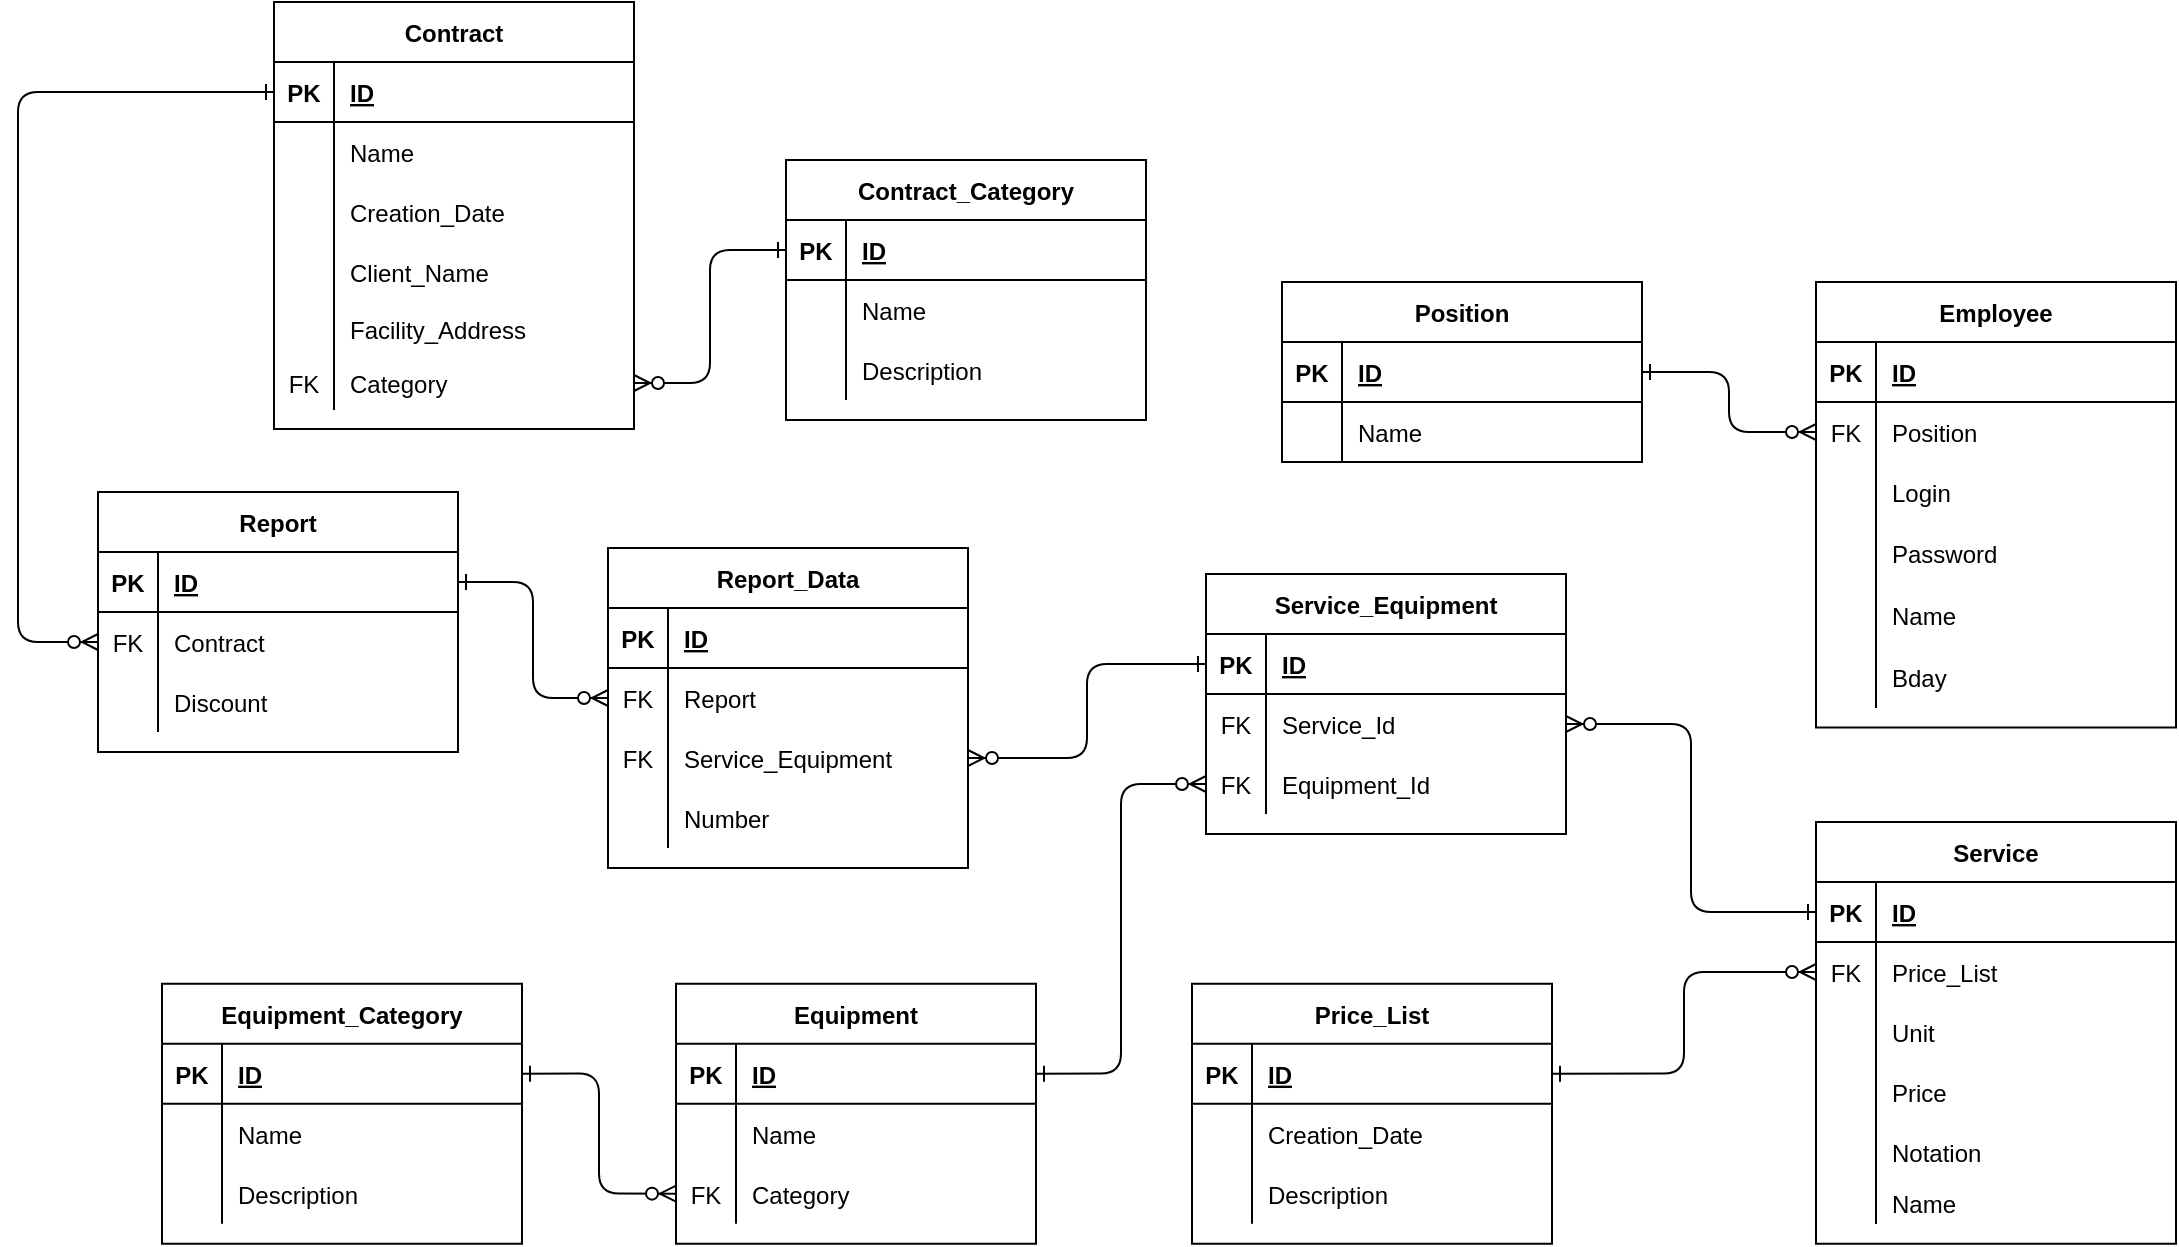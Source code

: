 <mxfile version="14.5.4" type="device"><diagram id="R2lEEEUBdFMjLlhIrx00" name="Page-1"><mxGraphModel dx="1621" dy="1454" grid="0" gridSize="13" guides="1" tooltips="1" connect="1" arrows="1" fold="1" page="0" pageScale="1" pageWidth="850" pageHeight="1100" math="0" shadow="0" extFonts="Permanent Marker^https://fonts.googleapis.com/css?family=Permanent+Marker"><root><mxCell id="0"/><mxCell id="1" parent="0"/><mxCell id="gKfaueYwgbJIs64T6ZxD-1" value="Position" style="shape=table;startSize=30;container=1;collapsible=1;childLayout=tableLayout;fixedRows=1;rowLines=0;fontStyle=1;align=center;resizeLast=1;" vertex="1" parent="1"><mxGeometry x="629" y="-279" width="180" height="90" as="geometry"/></mxCell><mxCell id="gKfaueYwgbJIs64T6ZxD-2" value="" style="shape=partialRectangle;collapsible=0;dropTarget=0;pointerEvents=0;fillColor=none;top=0;left=0;bottom=1;right=0;points=[[0,0.5],[1,0.5]];portConstraint=eastwest;" vertex="1" parent="gKfaueYwgbJIs64T6ZxD-1"><mxGeometry y="30" width="180" height="30" as="geometry"/></mxCell><mxCell id="gKfaueYwgbJIs64T6ZxD-3" value="PK" style="shape=partialRectangle;connectable=0;fillColor=none;top=0;left=0;bottom=0;right=0;fontStyle=1;overflow=hidden;" vertex="1" parent="gKfaueYwgbJIs64T6ZxD-2"><mxGeometry width="30" height="30" as="geometry"/></mxCell><mxCell id="gKfaueYwgbJIs64T6ZxD-4" value="ID" style="shape=partialRectangle;connectable=0;fillColor=none;top=0;left=0;bottom=0;right=0;align=left;spacingLeft=6;fontStyle=5;overflow=hidden;" vertex="1" parent="gKfaueYwgbJIs64T6ZxD-2"><mxGeometry x="30" width="150" height="30" as="geometry"/></mxCell><mxCell id="gKfaueYwgbJIs64T6ZxD-5" value="" style="shape=partialRectangle;collapsible=0;dropTarget=0;pointerEvents=0;fillColor=none;top=0;left=0;bottom=0;right=0;points=[[0,0.5],[1,0.5]];portConstraint=eastwest;" vertex="1" parent="gKfaueYwgbJIs64T6ZxD-1"><mxGeometry y="60" width="180" height="30" as="geometry"/></mxCell><mxCell id="gKfaueYwgbJIs64T6ZxD-6" value="" style="shape=partialRectangle;connectable=0;fillColor=none;top=0;left=0;bottom=0;right=0;editable=1;overflow=hidden;" vertex="1" parent="gKfaueYwgbJIs64T6ZxD-5"><mxGeometry width="30" height="30" as="geometry"/></mxCell><mxCell id="gKfaueYwgbJIs64T6ZxD-7" value="Name" style="shape=partialRectangle;connectable=0;fillColor=none;top=0;left=0;bottom=0;right=0;align=left;spacingLeft=6;overflow=hidden;" vertex="1" parent="gKfaueYwgbJIs64T6ZxD-5"><mxGeometry x="30" width="150" height="30" as="geometry"/></mxCell><object label="Employee" xcv="" id="gKfaueYwgbJIs64T6ZxD-14"><mxCell style="shape=table;startSize=30;container=1;collapsible=1;childLayout=tableLayout;fixedRows=1;rowLines=0;fontStyle=1;align=center;resizeLast=1;" vertex="1" parent="1"><mxGeometry x="896" y="-279" width="180" height="222.715" as="geometry"/></mxCell></object><mxCell id="gKfaueYwgbJIs64T6ZxD-15" value="" style="shape=partialRectangle;collapsible=0;dropTarget=0;pointerEvents=0;fillColor=none;top=0;left=0;bottom=1;right=0;points=[[0,0.5],[1,0.5]];portConstraint=eastwest;" vertex="1" parent="gKfaueYwgbJIs64T6ZxD-14"><mxGeometry y="30" width="180" height="30" as="geometry"/></mxCell><mxCell id="gKfaueYwgbJIs64T6ZxD-16" value="PK" style="shape=partialRectangle;connectable=0;fillColor=none;top=0;left=0;bottom=0;right=0;fontStyle=1;overflow=hidden;" vertex="1" parent="gKfaueYwgbJIs64T6ZxD-15"><mxGeometry width="30" height="30" as="geometry"/></mxCell><mxCell id="gKfaueYwgbJIs64T6ZxD-17" value="ID" style="shape=partialRectangle;connectable=0;fillColor=none;top=0;left=0;bottom=0;right=0;align=left;spacingLeft=6;fontStyle=5;overflow=hidden;" vertex="1" parent="gKfaueYwgbJIs64T6ZxD-15"><mxGeometry x="30" width="150" height="30" as="geometry"/></mxCell><mxCell id="gKfaueYwgbJIs64T6ZxD-18" value="" style="shape=partialRectangle;collapsible=0;dropTarget=0;pointerEvents=0;fillColor=none;top=0;left=0;bottom=0;right=0;points=[[0,0.5],[1,0.5]];portConstraint=eastwest;" vertex="1" parent="gKfaueYwgbJIs64T6ZxD-14"><mxGeometry y="60" width="180" height="30" as="geometry"/></mxCell><mxCell id="gKfaueYwgbJIs64T6ZxD-19" value="FK" style="shape=partialRectangle;connectable=0;fillColor=none;top=0;left=0;bottom=0;right=0;editable=1;overflow=hidden;" vertex="1" parent="gKfaueYwgbJIs64T6ZxD-18"><mxGeometry width="30" height="30" as="geometry"/></mxCell><mxCell id="gKfaueYwgbJIs64T6ZxD-20" value="Position" style="shape=partialRectangle;connectable=0;fillColor=none;top=0;left=0;bottom=0;right=0;align=left;spacingLeft=6;overflow=hidden;" vertex="1" parent="gKfaueYwgbJIs64T6ZxD-18"><mxGeometry x="30" width="150" height="30" as="geometry"/></mxCell><mxCell id="gKfaueYwgbJIs64T6ZxD-21" value="" style="shape=partialRectangle;collapsible=0;dropTarget=0;pointerEvents=0;fillColor=none;top=0;left=0;bottom=0;right=0;points=[[0,0.5],[1,0.5]];portConstraint=eastwest;" vertex="1" parent="gKfaueYwgbJIs64T6ZxD-14"><mxGeometry y="90" width="180" height="30" as="geometry"/></mxCell><mxCell id="gKfaueYwgbJIs64T6ZxD-22" value="" style="shape=partialRectangle;connectable=0;fillColor=none;top=0;left=0;bottom=0;right=0;editable=1;overflow=hidden;" vertex="1" parent="gKfaueYwgbJIs64T6ZxD-21"><mxGeometry width="30" height="30" as="geometry"/></mxCell><mxCell id="gKfaueYwgbJIs64T6ZxD-23" value="Login" style="shape=partialRectangle;connectable=0;fillColor=none;top=0;left=0;bottom=0;right=0;align=left;spacingLeft=6;overflow=hidden;" vertex="1" parent="gKfaueYwgbJIs64T6ZxD-21"><mxGeometry x="30" width="150" height="30" as="geometry"/></mxCell><mxCell id="gKfaueYwgbJIs64T6ZxD-24" value="" style="shape=partialRectangle;collapsible=0;dropTarget=0;pointerEvents=0;fillColor=none;top=0;left=0;bottom=0;right=0;points=[[0,0.5],[1,0.5]];portConstraint=eastwest;" vertex="1" parent="gKfaueYwgbJIs64T6ZxD-14"><mxGeometry y="120" width="180" height="31" as="geometry"/></mxCell><mxCell id="gKfaueYwgbJIs64T6ZxD-25" value="" style="shape=partialRectangle;connectable=0;fillColor=none;top=0;left=0;bottom=0;right=0;editable=1;overflow=hidden;" vertex="1" parent="gKfaueYwgbJIs64T6ZxD-24"><mxGeometry width="30" height="31" as="geometry"/></mxCell><mxCell id="gKfaueYwgbJIs64T6ZxD-26" value="Password" style="shape=partialRectangle;connectable=0;fillColor=none;top=0;left=0;bottom=0;right=0;align=left;spacingLeft=6;overflow=hidden;" vertex="1" parent="gKfaueYwgbJIs64T6ZxD-24"><mxGeometry x="30" width="150" height="31" as="geometry"/></mxCell><mxCell id="gKfaueYwgbJIs64T6ZxD-51" style="shape=partialRectangle;collapsible=0;dropTarget=0;pointerEvents=0;fillColor=none;top=0;left=0;bottom=0;right=0;points=[[0,0.5],[1,0.5]];portConstraint=eastwest;" vertex="1" parent="gKfaueYwgbJIs64T6ZxD-14"><mxGeometry y="151" width="180" height="31" as="geometry"/></mxCell><mxCell id="gKfaueYwgbJIs64T6ZxD-52" style="shape=partialRectangle;connectable=0;fillColor=none;top=0;left=0;bottom=0;right=0;editable=1;overflow=hidden;" vertex="1" parent="gKfaueYwgbJIs64T6ZxD-51"><mxGeometry width="30" height="31" as="geometry"/></mxCell><mxCell id="gKfaueYwgbJIs64T6ZxD-53" value="Name" style="shape=partialRectangle;connectable=0;fillColor=none;top=0;left=0;bottom=0;right=0;align=left;spacingLeft=6;overflow=hidden;" vertex="1" parent="gKfaueYwgbJIs64T6ZxD-51"><mxGeometry x="30" width="150" height="31" as="geometry"/></mxCell><mxCell id="gKfaueYwgbJIs64T6ZxD-54" style="shape=partialRectangle;collapsible=0;dropTarget=0;pointerEvents=0;fillColor=none;top=0;left=0;bottom=0;right=0;points=[[0,0.5],[1,0.5]];portConstraint=eastwest;" vertex="1" parent="gKfaueYwgbJIs64T6ZxD-14"><mxGeometry y="182" width="180" height="31" as="geometry"/></mxCell><mxCell id="gKfaueYwgbJIs64T6ZxD-55" style="shape=partialRectangle;connectable=0;fillColor=none;top=0;left=0;bottom=0;right=0;editable=1;overflow=hidden;" vertex="1" parent="gKfaueYwgbJIs64T6ZxD-54"><mxGeometry width="30" height="31" as="geometry"/></mxCell><mxCell id="gKfaueYwgbJIs64T6ZxD-56" value="Bday" style="shape=partialRectangle;connectable=0;fillColor=none;top=0;left=0;bottom=0;right=0;align=left;spacingLeft=6;overflow=hidden;" vertex="1" parent="gKfaueYwgbJIs64T6ZxD-54"><mxGeometry x="30" width="150" height="31" as="geometry"/></mxCell><mxCell id="gKfaueYwgbJIs64T6ZxD-63" value="" style="edgeStyle=orthogonalEdgeStyle;endArrow=ERzeroToMany;startArrow=ERone;endFill=1;startFill=0;exitX=1;exitY=0.5;exitDx=0;exitDy=0;" edge="1" parent="1" source="gKfaueYwgbJIs64T6ZxD-2" target="gKfaueYwgbJIs64T6ZxD-18"><mxGeometry width="100" height="100" relative="1" as="geometry"><mxPoint x="811" y="-234" as="sourcePoint"/><mxPoint x="964" y="-236" as="targetPoint"/></mxGeometry></mxCell><mxCell id="gKfaueYwgbJIs64T6ZxD-64" value="Service" style="shape=table;startSize=30;container=1;collapsible=1;childLayout=tableLayout;fixedRows=1;rowLines=0;fontStyle=1;align=center;resizeLast=1;" vertex="1" parent="1"><mxGeometry x="896" y="-9" width="180" height="210.824" as="geometry"/></mxCell><mxCell id="gKfaueYwgbJIs64T6ZxD-65" value="" style="shape=partialRectangle;collapsible=0;dropTarget=0;pointerEvents=0;fillColor=none;top=0;left=0;bottom=1;right=0;points=[[0,0.5],[1,0.5]];portConstraint=eastwest;" vertex="1" parent="gKfaueYwgbJIs64T6ZxD-64"><mxGeometry y="30" width="180" height="30" as="geometry"/></mxCell><mxCell id="gKfaueYwgbJIs64T6ZxD-66" value="PK" style="shape=partialRectangle;connectable=0;fillColor=none;top=0;left=0;bottom=0;right=0;fontStyle=1;overflow=hidden;" vertex="1" parent="gKfaueYwgbJIs64T6ZxD-65"><mxGeometry width="30" height="30" as="geometry"/></mxCell><mxCell id="gKfaueYwgbJIs64T6ZxD-67" value="ID" style="shape=partialRectangle;connectable=0;fillColor=none;top=0;left=0;bottom=0;right=0;align=left;spacingLeft=6;fontStyle=5;overflow=hidden;" vertex="1" parent="gKfaueYwgbJIs64T6ZxD-65"><mxGeometry x="30" width="150" height="30" as="geometry"/></mxCell><mxCell id="gKfaueYwgbJIs64T6ZxD-68" value="" style="shape=partialRectangle;collapsible=0;dropTarget=0;pointerEvents=0;fillColor=none;top=0;left=0;bottom=0;right=0;points=[[0,0.5],[1,0.5]];portConstraint=eastwest;" vertex="1" parent="gKfaueYwgbJIs64T6ZxD-64"><mxGeometry y="60" width="180" height="30" as="geometry"/></mxCell><mxCell id="gKfaueYwgbJIs64T6ZxD-69" value="FK" style="shape=partialRectangle;connectable=0;fillColor=none;top=0;left=0;bottom=0;right=0;editable=1;overflow=hidden;" vertex="1" parent="gKfaueYwgbJIs64T6ZxD-68"><mxGeometry width="30" height="30" as="geometry"/></mxCell><mxCell id="gKfaueYwgbJIs64T6ZxD-70" value="Price_List" style="shape=partialRectangle;connectable=0;fillColor=none;top=0;left=0;bottom=0;right=0;align=left;spacingLeft=6;overflow=hidden;" vertex="1" parent="gKfaueYwgbJIs64T6ZxD-68"><mxGeometry x="30" width="150" height="30" as="geometry"/></mxCell><mxCell id="gKfaueYwgbJIs64T6ZxD-71" value="" style="shape=partialRectangle;collapsible=0;dropTarget=0;pointerEvents=0;fillColor=none;top=0;left=0;bottom=0;right=0;points=[[0,0.5],[1,0.5]];portConstraint=eastwest;" vertex="1" parent="gKfaueYwgbJIs64T6ZxD-64"><mxGeometry y="90" width="180" height="30" as="geometry"/></mxCell><mxCell id="gKfaueYwgbJIs64T6ZxD-72" value="" style="shape=partialRectangle;connectable=0;fillColor=none;top=0;left=0;bottom=0;right=0;editable=1;overflow=hidden;" vertex="1" parent="gKfaueYwgbJIs64T6ZxD-71"><mxGeometry width="30" height="30" as="geometry"/></mxCell><mxCell id="gKfaueYwgbJIs64T6ZxD-73" value="Unit" style="shape=partialRectangle;connectable=0;fillColor=none;top=0;left=0;bottom=0;right=0;align=left;spacingLeft=6;overflow=hidden;" vertex="1" parent="gKfaueYwgbJIs64T6ZxD-71"><mxGeometry x="30" width="150" height="30" as="geometry"/></mxCell><mxCell id="gKfaueYwgbJIs64T6ZxD-74" value="" style="shape=partialRectangle;collapsible=0;dropTarget=0;pointerEvents=0;fillColor=none;top=0;left=0;bottom=0;right=0;points=[[0,0.5],[1,0.5]];portConstraint=eastwest;" vertex="1" parent="gKfaueYwgbJIs64T6ZxD-64"><mxGeometry y="120" width="180" height="30" as="geometry"/></mxCell><mxCell id="gKfaueYwgbJIs64T6ZxD-75" value="" style="shape=partialRectangle;connectable=0;fillColor=none;top=0;left=0;bottom=0;right=0;editable=1;overflow=hidden;" vertex="1" parent="gKfaueYwgbJIs64T6ZxD-74"><mxGeometry width="30" height="30" as="geometry"/></mxCell><mxCell id="gKfaueYwgbJIs64T6ZxD-76" value="Price" style="shape=partialRectangle;connectable=0;fillColor=none;top=0;left=0;bottom=0;right=0;align=left;spacingLeft=6;overflow=hidden;" vertex="1" parent="gKfaueYwgbJIs64T6ZxD-74"><mxGeometry x="30" width="150" height="30" as="geometry"/></mxCell><mxCell id="gKfaueYwgbJIs64T6ZxD-77" style="shape=partialRectangle;collapsible=0;dropTarget=0;pointerEvents=0;fillColor=none;top=0;left=0;bottom=0;right=0;points=[[0,0.5],[1,0.5]];portConstraint=eastwest;" vertex="1" parent="gKfaueYwgbJIs64T6ZxD-64"><mxGeometry y="150" width="180" height="30" as="geometry"/></mxCell><mxCell id="gKfaueYwgbJIs64T6ZxD-78" style="shape=partialRectangle;connectable=0;fillColor=none;top=0;left=0;bottom=0;right=0;editable=1;overflow=hidden;" vertex="1" parent="gKfaueYwgbJIs64T6ZxD-77"><mxGeometry width="30" height="30" as="geometry"/></mxCell><mxCell id="gKfaueYwgbJIs64T6ZxD-79" value="Notation" style="shape=partialRectangle;connectable=0;fillColor=none;top=0;left=0;bottom=0;right=0;align=left;spacingLeft=6;overflow=hidden;" vertex="1" parent="gKfaueYwgbJIs64T6ZxD-77"><mxGeometry x="30" width="150" height="30" as="geometry"/></mxCell><mxCell id="gKfaueYwgbJIs64T6ZxD-80" style="shape=partialRectangle;collapsible=0;dropTarget=0;pointerEvents=0;fillColor=none;top=0;left=0;bottom=0;right=0;points=[[0,0.5],[1,0.5]];portConstraint=eastwest;" vertex="1" parent="gKfaueYwgbJIs64T6ZxD-64"><mxGeometry y="180" width="180" height="21" as="geometry"/></mxCell><mxCell id="gKfaueYwgbJIs64T6ZxD-81" style="shape=partialRectangle;connectable=0;fillColor=none;top=0;left=0;bottom=0;right=0;editable=1;overflow=hidden;" vertex="1" parent="gKfaueYwgbJIs64T6ZxD-80"><mxGeometry width="30" height="21" as="geometry"/></mxCell><mxCell id="gKfaueYwgbJIs64T6ZxD-82" value="Name" style="shape=partialRectangle;connectable=0;fillColor=none;top=0;left=0;bottom=0;right=0;align=left;spacingLeft=6;overflow=hidden;" vertex="1" parent="gKfaueYwgbJIs64T6ZxD-80"><mxGeometry x="30" width="150" height="21" as="geometry"/></mxCell><mxCell id="gKfaueYwgbJIs64T6ZxD-89" value="Price_List" style="shape=table;startSize=30;container=1;collapsible=1;childLayout=tableLayout;fixedRows=1;rowLines=0;fontStyle=1;align=center;resizeLast=1;" vertex="1" parent="1"><mxGeometry x="584" y="71.82" width="180" height="130" as="geometry"/></mxCell><mxCell id="gKfaueYwgbJIs64T6ZxD-90" value="" style="shape=partialRectangle;collapsible=0;dropTarget=0;pointerEvents=0;fillColor=none;top=0;left=0;bottom=1;right=0;points=[[0,0.5],[1,0.5]];portConstraint=eastwest;" vertex="1" parent="gKfaueYwgbJIs64T6ZxD-89"><mxGeometry y="30" width="180" height="30" as="geometry"/></mxCell><mxCell id="gKfaueYwgbJIs64T6ZxD-91" value="PK" style="shape=partialRectangle;connectable=0;fillColor=none;top=0;left=0;bottom=0;right=0;fontStyle=1;overflow=hidden;" vertex="1" parent="gKfaueYwgbJIs64T6ZxD-90"><mxGeometry width="30" height="30" as="geometry"/></mxCell><mxCell id="gKfaueYwgbJIs64T6ZxD-92" value="ID" style="shape=partialRectangle;connectable=0;fillColor=none;top=0;left=0;bottom=0;right=0;align=left;spacingLeft=6;fontStyle=5;overflow=hidden;" vertex="1" parent="gKfaueYwgbJIs64T6ZxD-90"><mxGeometry x="30" width="150" height="30" as="geometry"/></mxCell><mxCell id="gKfaueYwgbJIs64T6ZxD-93" value="" style="shape=partialRectangle;collapsible=0;dropTarget=0;pointerEvents=0;fillColor=none;top=0;left=0;bottom=0;right=0;points=[[0,0.5],[1,0.5]];portConstraint=eastwest;" vertex="1" parent="gKfaueYwgbJIs64T6ZxD-89"><mxGeometry y="60" width="180" height="30" as="geometry"/></mxCell><mxCell id="gKfaueYwgbJIs64T6ZxD-94" value="" style="shape=partialRectangle;connectable=0;fillColor=none;top=0;left=0;bottom=0;right=0;editable=1;overflow=hidden;" vertex="1" parent="gKfaueYwgbJIs64T6ZxD-93"><mxGeometry width="30" height="30" as="geometry"/></mxCell><mxCell id="gKfaueYwgbJIs64T6ZxD-95" value="Creation_Date" style="shape=partialRectangle;connectable=0;fillColor=none;top=0;left=0;bottom=0;right=0;align=left;spacingLeft=6;overflow=hidden;" vertex="1" parent="gKfaueYwgbJIs64T6ZxD-93"><mxGeometry x="30" width="150" height="30" as="geometry"/></mxCell><mxCell id="gKfaueYwgbJIs64T6ZxD-96" value="" style="shape=partialRectangle;collapsible=0;dropTarget=0;pointerEvents=0;fillColor=none;top=0;left=0;bottom=0;right=0;points=[[0,0.5],[1,0.5]];portConstraint=eastwest;" vertex="1" parent="gKfaueYwgbJIs64T6ZxD-89"><mxGeometry y="90" width="180" height="30" as="geometry"/></mxCell><mxCell id="gKfaueYwgbJIs64T6ZxD-97" value="" style="shape=partialRectangle;connectable=0;fillColor=none;top=0;left=0;bottom=0;right=0;editable=1;overflow=hidden;" vertex="1" parent="gKfaueYwgbJIs64T6ZxD-96"><mxGeometry width="30" height="30" as="geometry"/></mxCell><mxCell id="gKfaueYwgbJIs64T6ZxD-98" value="Description" style="shape=partialRectangle;connectable=0;fillColor=none;top=0;left=0;bottom=0;right=0;align=left;spacingLeft=6;overflow=hidden;" vertex="1" parent="gKfaueYwgbJIs64T6ZxD-96"><mxGeometry x="30" width="150" height="30" as="geometry"/></mxCell><mxCell id="gKfaueYwgbJIs64T6ZxD-102" value="" style="edgeStyle=orthogonalEdgeStyle;endArrow=ERzeroToMany;startArrow=ERone;endFill=1;startFill=0;exitX=1;exitY=0.5;exitDx=0;exitDy=0;entryX=0;entryY=0.5;entryDx=0;entryDy=0;" edge="1" parent="1" source="gKfaueYwgbJIs64T6ZxD-90" target="gKfaueYwgbJIs64T6ZxD-68"><mxGeometry width="100" height="100" relative="1" as="geometry"><mxPoint x="757" y="-46" as="sourcePoint"/><mxPoint x="844" y="-16" as="targetPoint"/></mxGeometry></mxCell><mxCell id="gKfaueYwgbJIs64T6ZxD-103" value="Service_Equipment" style="shape=table;startSize=30;container=1;collapsible=1;childLayout=tableLayout;fixedRows=1;rowLines=0;fontStyle=1;align=center;resizeLast=1;" vertex="1" parent="1"><mxGeometry x="591" y="-133" width="180" height="130" as="geometry"/></mxCell><mxCell id="gKfaueYwgbJIs64T6ZxD-104" value="" style="shape=partialRectangle;collapsible=0;dropTarget=0;pointerEvents=0;fillColor=none;top=0;left=0;bottom=1;right=0;points=[[0,0.5],[1,0.5]];portConstraint=eastwest;" vertex="1" parent="gKfaueYwgbJIs64T6ZxD-103"><mxGeometry y="30" width="180" height="30" as="geometry"/></mxCell><mxCell id="gKfaueYwgbJIs64T6ZxD-105" value="PK" style="shape=partialRectangle;connectable=0;fillColor=none;top=0;left=0;bottom=0;right=0;fontStyle=1;overflow=hidden;" vertex="1" parent="gKfaueYwgbJIs64T6ZxD-104"><mxGeometry width="30" height="30" as="geometry"/></mxCell><mxCell id="gKfaueYwgbJIs64T6ZxD-106" value="ID" style="shape=partialRectangle;connectable=0;fillColor=none;top=0;left=0;bottom=0;right=0;align=left;spacingLeft=6;fontStyle=5;overflow=hidden;" vertex="1" parent="gKfaueYwgbJIs64T6ZxD-104"><mxGeometry x="30" width="150" height="30" as="geometry"/></mxCell><mxCell id="gKfaueYwgbJIs64T6ZxD-107" value="" style="shape=partialRectangle;collapsible=0;dropTarget=0;pointerEvents=0;fillColor=none;top=0;left=0;bottom=0;right=0;points=[[0,0.5],[1,0.5]];portConstraint=eastwest;" vertex="1" parent="gKfaueYwgbJIs64T6ZxD-103"><mxGeometry y="60" width="180" height="30" as="geometry"/></mxCell><mxCell id="gKfaueYwgbJIs64T6ZxD-108" value="FK" style="shape=partialRectangle;connectable=0;fillColor=none;top=0;left=0;bottom=0;right=0;editable=1;overflow=hidden;" vertex="1" parent="gKfaueYwgbJIs64T6ZxD-107"><mxGeometry width="30" height="30" as="geometry"/></mxCell><mxCell id="gKfaueYwgbJIs64T6ZxD-109" value="Service_Id" style="shape=partialRectangle;connectable=0;fillColor=none;top=0;left=0;bottom=0;right=0;align=left;spacingLeft=6;overflow=hidden;" vertex="1" parent="gKfaueYwgbJIs64T6ZxD-107"><mxGeometry x="30" width="150" height="30" as="geometry"/></mxCell><mxCell id="gKfaueYwgbJIs64T6ZxD-110" value="" style="shape=partialRectangle;collapsible=0;dropTarget=0;pointerEvents=0;fillColor=none;top=0;left=0;bottom=0;right=0;points=[[0,0.5],[1,0.5]];portConstraint=eastwest;" vertex="1" parent="gKfaueYwgbJIs64T6ZxD-103"><mxGeometry y="90" width="180" height="30" as="geometry"/></mxCell><mxCell id="gKfaueYwgbJIs64T6ZxD-111" value="FK" style="shape=partialRectangle;connectable=0;fillColor=none;top=0;left=0;bottom=0;right=0;editable=1;overflow=hidden;" vertex="1" parent="gKfaueYwgbJIs64T6ZxD-110"><mxGeometry width="30" height="30" as="geometry"/></mxCell><mxCell id="gKfaueYwgbJIs64T6ZxD-112" value="Equipment_Id" style="shape=partialRectangle;connectable=0;fillColor=none;top=0;left=0;bottom=0;right=0;align=left;spacingLeft=6;overflow=hidden;" vertex="1" parent="gKfaueYwgbJIs64T6ZxD-110"><mxGeometry x="30" width="150" height="30" as="geometry"/></mxCell><mxCell id="gKfaueYwgbJIs64T6ZxD-116" value="" style="edgeStyle=orthogonalEdgeStyle;endArrow=ERzeroToMany;startArrow=ERone;endFill=1;startFill=0;exitX=0;exitY=0.5;exitDx=0;exitDy=0;entryX=1;entryY=0.5;entryDx=0;entryDy=0;" edge="1" parent="1" source="gKfaueYwgbJIs64T6ZxD-65" target="gKfaueYwgbJIs64T6ZxD-107"><mxGeometry width="100" height="100" relative="1" as="geometry"><mxPoint x="824" y="14.82" as="sourcePoint"/><mxPoint x="860" y="-51" as="targetPoint"/></mxGeometry></mxCell><mxCell id="gKfaueYwgbJIs64T6ZxD-117" value="Equipment" style="shape=table;startSize=30;container=1;collapsible=1;childLayout=tableLayout;fixedRows=1;rowLines=0;fontStyle=1;align=center;resizeLast=1;" vertex="1" parent="1"><mxGeometry x="326" y="71.82" width="180" height="130" as="geometry"/></mxCell><mxCell id="gKfaueYwgbJIs64T6ZxD-118" value="" style="shape=partialRectangle;collapsible=0;dropTarget=0;pointerEvents=0;fillColor=none;top=0;left=0;bottom=1;right=0;points=[[0,0.5],[1,0.5]];portConstraint=eastwest;" vertex="1" parent="gKfaueYwgbJIs64T6ZxD-117"><mxGeometry y="30" width="180" height="30" as="geometry"/></mxCell><mxCell id="gKfaueYwgbJIs64T6ZxD-119" value="PK" style="shape=partialRectangle;connectable=0;fillColor=none;top=0;left=0;bottom=0;right=0;fontStyle=1;overflow=hidden;" vertex="1" parent="gKfaueYwgbJIs64T6ZxD-118"><mxGeometry width="30" height="30" as="geometry"/></mxCell><mxCell id="gKfaueYwgbJIs64T6ZxD-120" value="ID" style="shape=partialRectangle;connectable=0;fillColor=none;top=0;left=0;bottom=0;right=0;align=left;spacingLeft=6;fontStyle=5;overflow=hidden;" vertex="1" parent="gKfaueYwgbJIs64T6ZxD-118"><mxGeometry x="30" width="150" height="30" as="geometry"/></mxCell><mxCell id="gKfaueYwgbJIs64T6ZxD-121" value="" style="shape=partialRectangle;collapsible=0;dropTarget=0;pointerEvents=0;fillColor=none;top=0;left=0;bottom=0;right=0;points=[[0,0.5],[1,0.5]];portConstraint=eastwest;" vertex="1" parent="gKfaueYwgbJIs64T6ZxD-117"><mxGeometry y="60" width="180" height="30" as="geometry"/></mxCell><mxCell id="gKfaueYwgbJIs64T6ZxD-122" value="" style="shape=partialRectangle;connectable=0;fillColor=none;top=0;left=0;bottom=0;right=0;editable=1;overflow=hidden;" vertex="1" parent="gKfaueYwgbJIs64T6ZxD-121"><mxGeometry width="30" height="30" as="geometry"/></mxCell><mxCell id="gKfaueYwgbJIs64T6ZxD-123" value="Name" style="shape=partialRectangle;connectable=0;fillColor=none;top=0;left=0;bottom=0;right=0;align=left;spacingLeft=6;overflow=hidden;" vertex="1" parent="gKfaueYwgbJIs64T6ZxD-121"><mxGeometry x="30" width="150" height="30" as="geometry"/></mxCell><mxCell id="gKfaueYwgbJIs64T6ZxD-124" value="" style="shape=partialRectangle;collapsible=0;dropTarget=0;pointerEvents=0;fillColor=none;top=0;left=0;bottom=0;right=0;points=[[0,0.5],[1,0.5]];portConstraint=eastwest;" vertex="1" parent="gKfaueYwgbJIs64T6ZxD-117"><mxGeometry y="90" width="180" height="30" as="geometry"/></mxCell><mxCell id="gKfaueYwgbJIs64T6ZxD-125" value="FK" style="shape=partialRectangle;connectable=0;fillColor=none;top=0;left=0;bottom=0;right=0;editable=1;overflow=hidden;" vertex="1" parent="gKfaueYwgbJIs64T6ZxD-124"><mxGeometry width="30" height="30" as="geometry"/></mxCell><mxCell id="gKfaueYwgbJIs64T6ZxD-126" value="Category" style="shape=partialRectangle;connectable=0;fillColor=none;top=0;left=0;bottom=0;right=0;align=left;spacingLeft=6;overflow=hidden;" vertex="1" parent="gKfaueYwgbJIs64T6ZxD-124"><mxGeometry x="30" width="150" height="30" as="geometry"/></mxCell><mxCell id="gKfaueYwgbJIs64T6ZxD-130" value="" style="edgeStyle=orthogonalEdgeStyle;endArrow=ERzeroToMany;startArrow=ERone;endFill=1;startFill=0;exitX=1;exitY=0.5;exitDx=0;exitDy=0;" edge="1" parent="1" source="gKfaueYwgbJIs64T6ZxD-118" target="gKfaueYwgbJIs64T6ZxD-110"><mxGeometry width="100" height="100" relative="1" as="geometry"><mxPoint x="404" y="9.82" as="sourcePoint"/><mxPoint x="536" y="-41" as="targetPoint"/></mxGeometry></mxCell><mxCell id="gKfaueYwgbJIs64T6ZxD-131" value="Equipment_Category" style="shape=table;startSize=30;container=1;collapsible=1;childLayout=tableLayout;fixedRows=1;rowLines=0;fontStyle=1;align=center;resizeLast=1;" vertex="1" parent="1"><mxGeometry x="69" y="71.82" width="180" height="130" as="geometry"/></mxCell><mxCell id="gKfaueYwgbJIs64T6ZxD-132" value="" style="shape=partialRectangle;collapsible=0;dropTarget=0;pointerEvents=0;fillColor=none;top=0;left=0;bottom=1;right=0;points=[[0,0.5],[1,0.5]];portConstraint=eastwest;" vertex="1" parent="gKfaueYwgbJIs64T6ZxD-131"><mxGeometry y="30" width="180" height="30" as="geometry"/></mxCell><mxCell id="gKfaueYwgbJIs64T6ZxD-133" value="PK" style="shape=partialRectangle;connectable=0;fillColor=none;top=0;left=0;bottom=0;right=0;fontStyle=1;overflow=hidden;" vertex="1" parent="gKfaueYwgbJIs64T6ZxD-132"><mxGeometry width="30" height="30" as="geometry"/></mxCell><mxCell id="gKfaueYwgbJIs64T6ZxD-134" value="ID" style="shape=partialRectangle;connectable=0;fillColor=none;top=0;left=0;bottom=0;right=0;align=left;spacingLeft=6;fontStyle=5;overflow=hidden;" vertex="1" parent="gKfaueYwgbJIs64T6ZxD-132"><mxGeometry x="30" width="150" height="30" as="geometry"/></mxCell><mxCell id="gKfaueYwgbJIs64T6ZxD-135" value="" style="shape=partialRectangle;collapsible=0;dropTarget=0;pointerEvents=0;fillColor=none;top=0;left=0;bottom=0;right=0;points=[[0,0.5],[1,0.5]];portConstraint=eastwest;" vertex="1" parent="gKfaueYwgbJIs64T6ZxD-131"><mxGeometry y="60" width="180" height="30" as="geometry"/></mxCell><mxCell id="gKfaueYwgbJIs64T6ZxD-136" value="" style="shape=partialRectangle;connectable=0;fillColor=none;top=0;left=0;bottom=0;right=0;editable=1;overflow=hidden;" vertex="1" parent="gKfaueYwgbJIs64T6ZxD-135"><mxGeometry width="30" height="30" as="geometry"/></mxCell><mxCell id="gKfaueYwgbJIs64T6ZxD-137" value="Name" style="shape=partialRectangle;connectable=0;fillColor=none;top=0;left=0;bottom=0;right=0;align=left;spacingLeft=6;overflow=hidden;" vertex="1" parent="gKfaueYwgbJIs64T6ZxD-135"><mxGeometry x="30" width="150" height="30" as="geometry"/></mxCell><mxCell id="gKfaueYwgbJIs64T6ZxD-138" value="" style="shape=partialRectangle;collapsible=0;dropTarget=0;pointerEvents=0;fillColor=none;top=0;left=0;bottom=0;right=0;points=[[0,0.5],[1,0.5]];portConstraint=eastwest;" vertex="1" parent="gKfaueYwgbJIs64T6ZxD-131"><mxGeometry y="90" width="180" height="30" as="geometry"/></mxCell><mxCell id="gKfaueYwgbJIs64T6ZxD-139" value="" style="shape=partialRectangle;connectable=0;fillColor=none;top=0;left=0;bottom=0;right=0;editable=1;overflow=hidden;" vertex="1" parent="gKfaueYwgbJIs64T6ZxD-138"><mxGeometry width="30" height="30" as="geometry"/></mxCell><mxCell id="gKfaueYwgbJIs64T6ZxD-140" value="Description" style="shape=partialRectangle;connectable=0;fillColor=none;top=0;left=0;bottom=0;right=0;align=left;spacingLeft=6;overflow=hidden;" vertex="1" parent="gKfaueYwgbJIs64T6ZxD-138"><mxGeometry x="30" width="150" height="30" as="geometry"/></mxCell><mxCell id="gKfaueYwgbJIs64T6ZxD-144" value="" style="edgeStyle=orthogonalEdgeStyle;endArrow=ERzeroToMany;startArrow=ERone;endFill=1;startFill=0;exitX=1;exitY=0.5;exitDx=0;exitDy=0;entryX=0;entryY=0.5;entryDx=0;entryDy=0;" edge="1" parent="1" source="gKfaueYwgbJIs64T6ZxD-132" target="gKfaueYwgbJIs64T6ZxD-124"><mxGeometry width="100" height="100" relative="1" as="geometry"><mxPoint x="239" y="11.82" as="sourcePoint"/><mxPoint x="317" y="-101" as="targetPoint"/></mxGeometry></mxCell><mxCell id="gKfaueYwgbJIs64T6ZxD-145" value="Report_Data" style="shape=table;startSize=30;container=1;collapsible=1;childLayout=tableLayout;fixedRows=1;rowLines=0;fontStyle=1;align=center;resizeLast=1;" vertex="1" parent="1"><mxGeometry x="292" y="-146" width="180" height="160" as="geometry"/></mxCell><mxCell id="gKfaueYwgbJIs64T6ZxD-146" value="" style="shape=partialRectangle;collapsible=0;dropTarget=0;pointerEvents=0;fillColor=none;top=0;left=0;bottom=1;right=0;points=[[0,0.5],[1,0.5]];portConstraint=eastwest;" vertex="1" parent="gKfaueYwgbJIs64T6ZxD-145"><mxGeometry y="30" width="180" height="30" as="geometry"/></mxCell><mxCell id="gKfaueYwgbJIs64T6ZxD-147" value="PK" style="shape=partialRectangle;connectable=0;fillColor=none;top=0;left=0;bottom=0;right=0;fontStyle=1;overflow=hidden;" vertex="1" parent="gKfaueYwgbJIs64T6ZxD-146"><mxGeometry width="30" height="30" as="geometry"/></mxCell><mxCell id="gKfaueYwgbJIs64T6ZxD-148" value="ID" style="shape=partialRectangle;connectable=0;fillColor=none;top=0;left=0;bottom=0;right=0;align=left;spacingLeft=6;fontStyle=5;overflow=hidden;" vertex="1" parent="gKfaueYwgbJIs64T6ZxD-146"><mxGeometry x="30" width="150" height="30" as="geometry"/></mxCell><mxCell id="gKfaueYwgbJIs64T6ZxD-149" value="" style="shape=partialRectangle;collapsible=0;dropTarget=0;pointerEvents=0;fillColor=none;top=0;left=0;bottom=0;right=0;points=[[0,0.5],[1,0.5]];portConstraint=eastwest;" vertex="1" parent="gKfaueYwgbJIs64T6ZxD-145"><mxGeometry y="60" width="180" height="30" as="geometry"/></mxCell><mxCell id="gKfaueYwgbJIs64T6ZxD-150" value="FK" style="shape=partialRectangle;connectable=0;fillColor=none;top=0;left=0;bottom=0;right=0;editable=1;overflow=hidden;" vertex="1" parent="gKfaueYwgbJIs64T6ZxD-149"><mxGeometry width="30" height="30" as="geometry"/></mxCell><mxCell id="gKfaueYwgbJIs64T6ZxD-151" value="Report" style="shape=partialRectangle;connectable=0;fillColor=none;top=0;left=0;bottom=0;right=0;align=left;spacingLeft=6;overflow=hidden;" vertex="1" parent="gKfaueYwgbJIs64T6ZxD-149"><mxGeometry x="30" width="150" height="30" as="geometry"/></mxCell><mxCell id="gKfaueYwgbJIs64T6ZxD-152" value="" style="shape=partialRectangle;collapsible=0;dropTarget=0;pointerEvents=0;fillColor=none;top=0;left=0;bottom=0;right=0;points=[[0,0.5],[1,0.5]];portConstraint=eastwest;" vertex="1" parent="gKfaueYwgbJIs64T6ZxD-145"><mxGeometry y="90" width="180" height="30" as="geometry"/></mxCell><mxCell id="gKfaueYwgbJIs64T6ZxD-153" value="FK" style="shape=partialRectangle;connectable=0;fillColor=none;top=0;left=0;bottom=0;right=0;editable=1;overflow=hidden;" vertex="1" parent="gKfaueYwgbJIs64T6ZxD-152"><mxGeometry width="30" height="30" as="geometry"/></mxCell><mxCell id="gKfaueYwgbJIs64T6ZxD-154" value="Service_Equipment" style="shape=partialRectangle;connectable=0;fillColor=none;top=0;left=0;bottom=0;right=0;align=left;spacingLeft=6;overflow=hidden;" vertex="1" parent="gKfaueYwgbJIs64T6ZxD-152"><mxGeometry x="30" width="150" height="30" as="geometry"/></mxCell><mxCell id="gKfaueYwgbJIs64T6ZxD-155" value="" style="shape=partialRectangle;collapsible=0;dropTarget=0;pointerEvents=0;fillColor=none;top=0;left=0;bottom=0;right=0;points=[[0,0.5],[1,0.5]];portConstraint=eastwest;" vertex="1" parent="gKfaueYwgbJIs64T6ZxD-145"><mxGeometry y="120" width="180" height="30" as="geometry"/></mxCell><mxCell id="gKfaueYwgbJIs64T6ZxD-156" value="" style="shape=partialRectangle;connectable=0;fillColor=none;top=0;left=0;bottom=0;right=0;editable=1;overflow=hidden;" vertex="1" parent="gKfaueYwgbJIs64T6ZxD-155"><mxGeometry width="30" height="30" as="geometry"/></mxCell><mxCell id="gKfaueYwgbJIs64T6ZxD-157" value="Number" style="shape=partialRectangle;connectable=0;fillColor=none;top=0;left=0;bottom=0;right=0;align=left;spacingLeft=6;overflow=hidden;" vertex="1" parent="gKfaueYwgbJIs64T6ZxD-155"><mxGeometry x="30" width="150" height="30" as="geometry"/></mxCell><mxCell id="gKfaueYwgbJIs64T6ZxD-158" value="" style="edgeStyle=orthogonalEdgeStyle;endArrow=ERzeroToMany;startArrow=ERone;endFill=1;startFill=0;exitX=0;exitY=0.5;exitDx=0;exitDy=0;entryX=1;entryY=0.5;entryDx=0;entryDy=0;" edge="1" parent="1" source="gKfaueYwgbJIs64T6ZxD-104" target="gKfaueYwgbJIs64T6ZxD-152"><mxGeometry width="100" height="100" relative="1" as="geometry"><mxPoint x="468" y="64.82" as="sourcePoint"/><mxPoint x="546" y="-48" as="targetPoint"/></mxGeometry></mxCell><mxCell id="gKfaueYwgbJIs64T6ZxD-159" value="Report" style="shape=table;startSize=30;container=1;collapsible=1;childLayout=tableLayout;fixedRows=1;rowLines=0;fontStyle=1;align=center;resizeLast=1;" vertex="1" parent="1"><mxGeometry x="37" y="-174" width="180" height="130" as="geometry"/></mxCell><mxCell id="gKfaueYwgbJIs64T6ZxD-160" value="" style="shape=partialRectangle;collapsible=0;dropTarget=0;pointerEvents=0;fillColor=none;top=0;left=0;bottom=1;right=0;points=[[0,0.5],[1,0.5]];portConstraint=eastwest;" vertex="1" parent="gKfaueYwgbJIs64T6ZxD-159"><mxGeometry y="30" width="180" height="30" as="geometry"/></mxCell><mxCell id="gKfaueYwgbJIs64T6ZxD-161" value="PK" style="shape=partialRectangle;connectable=0;fillColor=none;top=0;left=0;bottom=0;right=0;fontStyle=1;overflow=hidden;" vertex="1" parent="gKfaueYwgbJIs64T6ZxD-160"><mxGeometry width="30" height="30" as="geometry"/></mxCell><mxCell id="gKfaueYwgbJIs64T6ZxD-162" value="ID" style="shape=partialRectangle;connectable=0;fillColor=none;top=0;left=0;bottom=0;right=0;align=left;spacingLeft=6;fontStyle=5;overflow=hidden;" vertex="1" parent="gKfaueYwgbJIs64T6ZxD-160"><mxGeometry x="30" width="150" height="30" as="geometry"/></mxCell><mxCell id="gKfaueYwgbJIs64T6ZxD-163" value="" style="shape=partialRectangle;collapsible=0;dropTarget=0;pointerEvents=0;fillColor=none;top=0;left=0;bottom=0;right=0;points=[[0,0.5],[1,0.5]];portConstraint=eastwest;" vertex="1" parent="gKfaueYwgbJIs64T6ZxD-159"><mxGeometry y="60" width="180" height="30" as="geometry"/></mxCell><mxCell id="gKfaueYwgbJIs64T6ZxD-164" value="FK" style="shape=partialRectangle;connectable=0;fillColor=none;top=0;left=0;bottom=0;right=0;editable=1;overflow=hidden;" vertex="1" parent="gKfaueYwgbJIs64T6ZxD-163"><mxGeometry width="30" height="30" as="geometry"/></mxCell><mxCell id="gKfaueYwgbJIs64T6ZxD-165" value="Contract" style="shape=partialRectangle;connectable=0;fillColor=none;top=0;left=0;bottom=0;right=0;align=left;spacingLeft=6;overflow=hidden;" vertex="1" parent="gKfaueYwgbJIs64T6ZxD-163"><mxGeometry x="30" width="150" height="30" as="geometry"/></mxCell><mxCell id="gKfaueYwgbJIs64T6ZxD-166" value="" style="shape=partialRectangle;collapsible=0;dropTarget=0;pointerEvents=0;fillColor=none;top=0;left=0;bottom=0;right=0;points=[[0,0.5],[1,0.5]];portConstraint=eastwest;" vertex="1" parent="gKfaueYwgbJIs64T6ZxD-159"><mxGeometry y="90" width="180" height="30" as="geometry"/></mxCell><mxCell id="gKfaueYwgbJIs64T6ZxD-167" value="" style="shape=partialRectangle;connectable=0;fillColor=none;top=0;left=0;bottom=0;right=0;editable=1;overflow=hidden;" vertex="1" parent="gKfaueYwgbJIs64T6ZxD-166"><mxGeometry width="30" height="30" as="geometry"/></mxCell><mxCell id="gKfaueYwgbJIs64T6ZxD-168" value="Discount" style="shape=partialRectangle;connectable=0;fillColor=none;top=0;left=0;bottom=0;right=0;align=left;spacingLeft=6;overflow=hidden;" vertex="1" parent="gKfaueYwgbJIs64T6ZxD-166"><mxGeometry x="30" width="150" height="30" as="geometry"/></mxCell><mxCell id="gKfaueYwgbJIs64T6ZxD-172" value="" style="edgeStyle=orthogonalEdgeStyle;endArrow=ERzeroToMany;startArrow=ERone;endFill=1;startFill=0;exitX=1;exitY=0.5;exitDx=0;exitDy=0;entryX=0;entryY=0.5;entryDx=0;entryDy=0;" edge="1" parent="1" source="gKfaueYwgbJIs64T6ZxD-160" target="gKfaueYwgbJIs64T6ZxD-149"><mxGeometry width="100" height="100" relative="1" as="geometry"><mxPoint x="353" y="-211" as="sourcePoint"/><mxPoint x="241" y="-196" as="targetPoint"/></mxGeometry></mxCell><mxCell id="gKfaueYwgbJIs64T6ZxD-173" value="Contract" style="shape=table;startSize=30;container=1;collapsible=1;childLayout=tableLayout;fixedRows=1;rowLines=0;fontStyle=1;align=center;resizeLast=1;" vertex="1" parent="1"><mxGeometry x="125" y="-419" width="180" height="213.529" as="geometry"/></mxCell><mxCell id="gKfaueYwgbJIs64T6ZxD-174" value="" style="shape=partialRectangle;collapsible=0;dropTarget=0;pointerEvents=0;fillColor=none;top=0;left=0;bottom=1;right=0;points=[[0,0.5],[1,0.5]];portConstraint=eastwest;" vertex="1" parent="gKfaueYwgbJIs64T6ZxD-173"><mxGeometry y="30" width="180" height="30" as="geometry"/></mxCell><mxCell id="gKfaueYwgbJIs64T6ZxD-175" value="PK" style="shape=partialRectangle;connectable=0;fillColor=none;top=0;left=0;bottom=0;right=0;fontStyle=1;overflow=hidden;" vertex="1" parent="gKfaueYwgbJIs64T6ZxD-174"><mxGeometry width="30" height="30" as="geometry"/></mxCell><mxCell id="gKfaueYwgbJIs64T6ZxD-176" value="ID" style="shape=partialRectangle;connectable=0;fillColor=none;top=0;left=0;bottom=0;right=0;align=left;spacingLeft=6;fontStyle=5;overflow=hidden;" vertex="1" parent="gKfaueYwgbJIs64T6ZxD-174"><mxGeometry x="30" width="150" height="30" as="geometry"/></mxCell><mxCell id="gKfaueYwgbJIs64T6ZxD-177" value="" style="shape=partialRectangle;collapsible=0;dropTarget=0;pointerEvents=0;fillColor=none;top=0;left=0;bottom=0;right=0;points=[[0,0.5],[1,0.5]];portConstraint=eastwest;" vertex="1" parent="gKfaueYwgbJIs64T6ZxD-173"><mxGeometry y="60" width="180" height="30" as="geometry"/></mxCell><mxCell id="gKfaueYwgbJIs64T6ZxD-178" value="" style="shape=partialRectangle;connectable=0;fillColor=none;top=0;left=0;bottom=0;right=0;editable=1;overflow=hidden;" vertex="1" parent="gKfaueYwgbJIs64T6ZxD-177"><mxGeometry width="30" height="30" as="geometry"/></mxCell><mxCell id="gKfaueYwgbJIs64T6ZxD-179" value="Name" style="shape=partialRectangle;connectable=0;fillColor=none;top=0;left=0;bottom=0;right=0;align=left;spacingLeft=6;overflow=hidden;" vertex="1" parent="gKfaueYwgbJIs64T6ZxD-177"><mxGeometry x="30" width="150" height="30" as="geometry"/></mxCell><mxCell id="gKfaueYwgbJIs64T6ZxD-180" value="" style="shape=partialRectangle;collapsible=0;dropTarget=0;pointerEvents=0;fillColor=none;top=0;left=0;bottom=0;right=0;points=[[0,0.5],[1,0.5]];portConstraint=eastwest;" vertex="1" parent="gKfaueYwgbJIs64T6ZxD-173"><mxGeometry y="90" width="180" height="30" as="geometry"/></mxCell><mxCell id="gKfaueYwgbJIs64T6ZxD-181" value="" style="shape=partialRectangle;connectable=0;fillColor=none;top=0;left=0;bottom=0;right=0;editable=1;overflow=hidden;" vertex="1" parent="gKfaueYwgbJIs64T6ZxD-180"><mxGeometry width="30" height="30" as="geometry"/></mxCell><mxCell id="gKfaueYwgbJIs64T6ZxD-182" value="Creation_Date" style="shape=partialRectangle;connectable=0;fillColor=none;top=0;left=0;bottom=0;right=0;align=left;spacingLeft=6;overflow=hidden;" vertex="1" parent="gKfaueYwgbJIs64T6ZxD-180"><mxGeometry x="30" width="150" height="30" as="geometry"/></mxCell><mxCell id="gKfaueYwgbJIs64T6ZxD-183" value="" style="shape=partialRectangle;collapsible=0;dropTarget=0;pointerEvents=0;fillColor=none;top=0;left=0;bottom=0;right=0;points=[[0,0.5],[1,0.5]];portConstraint=eastwest;" vertex="1" parent="gKfaueYwgbJIs64T6ZxD-173"><mxGeometry y="120" width="180" height="30" as="geometry"/></mxCell><mxCell id="gKfaueYwgbJIs64T6ZxD-184" value="" style="shape=partialRectangle;connectable=0;fillColor=none;top=0;left=0;bottom=0;right=0;editable=1;overflow=hidden;" vertex="1" parent="gKfaueYwgbJIs64T6ZxD-183"><mxGeometry width="30" height="30" as="geometry"/></mxCell><mxCell id="gKfaueYwgbJIs64T6ZxD-185" value="Client_Name" style="shape=partialRectangle;connectable=0;fillColor=none;top=0;left=0;bottom=0;right=0;align=left;spacingLeft=6;overflow=hidden;" vertex="1" parent="gKfaueYwgbJIs64T6ZxD-183"><mxGeometry x="30" width="150" height="30" as="geometry"/></mxCell><mxCell id="gKfaueYwgbJIs64T6ZxD-186" style="shape=partialRectangle;collapsible=0;dropTarget=0;pointerEvents=0;fillColor=none;top=0;left=0;bottom=0;right=0;points=[[0,0.5],[1,0.5]];portConstraint=eastwest;" vertex="1" parent="gKfaueYwgbJIs64T6ZxD-173"><mxGeometry y="150" width="180" height="27" as="geometry"/></mxCell><mxCell id="gKfaueYwgbJIs64T6ZxD-187" style="shape=partialRectangle;connectable=0;fillColor=none;top=0;left=0;bottom=0;right=0;editable=1;overflow=hidden;" vertex="1" parent="gKfaueYwgbJIs64T6ZxD-186"><mxGeometry width="30" height="27" as="geometry"/></mxCell><mxCell id="gKfaueYwgbJIs64T6ZxD-188" value="Facility_Address" style="shape=partialRectangle;connectable=0;fillColor=none;top=0;left=0;bottom=0;right=0;align=left;spacingLeft=6;overflow=hidden;" vertex="1" parent="gKfaueYwgbJIs64T6ZxD-186"><mxGeometry x="30" width="150" height="27" as="geometry"/></mxCell><mxCell id="gKfaueYwgbJIs64T6ZxD-203" style="shape=partialRectangle;collapsible=0;dropTarget=0;pointerEvents=0;fillColor=none;top=0;left=0;bottom=0;right=0;points=[[0,0.5],[1,0.5]];portConstraint=eastwest;" vertex="1" parent="gKfaueYwgbJIs64T6ZxD-173"><mxGeometry y="177" width="180" height="27" as="geometry"/></mxCell><mxCell id="gKfaueYwgbJIs64T6ZxD-204" value="FK" style="shape=partialRectangle;connectable=0;fillColor=none;top=0;left=0;bottom=0;right=0;editable=1;overflow=hidden;" vertex="1" parent="gKfaueYwgbJIs64T6ZxD-203"><mxGeometry width="30" height="27" as="geometry"/></mxCell><mxCell id="gKfaueYwgbJIs64T6ZxD-205" value="Category" style="shape=partialRectangle;connectable=0;fillColor=none;top=0;left=0;bottom=0;right=0;align=left;spacingLeft=6;overflow=hidden;" vertex="1" parent="gKfaueYwgbJIs64T6ZxD-203"><mxGeometry x="30" width="150" height="27" as="geometry"/></mxCell><mxCell id="gKfaueYwgbJIs64T6ZxD-189" value="Contract_Category" style="shape=table;startSize=30;container=1;collapsible=1;childLayout=tableLayout;fixedRows=1;rowLines=0;fontStyle=1;align=center;resizeLast=1;" vertex="1" parent="1"><mxGeometry x="381" y="-340" width="180" height="130" as="geometry"/></mxCell><mxCell id="gKfaueYwgbJIs64T6ZxD-190" value="" style="shape=partialRectangle;collapsible=0;dropTarget=0;pointerEvents=0;fillColor=none;top=0;left=0;bottom=1;right=0;points=[[0,0.5],[1,0.5]];portConstraint=eastwest;" vertex="1" parent="gKfaueYwgbJIs64T6ZxD-189"><mxGeometry y="30" width="180" height="30" as="geometry"/></mxCell><mxCell id="gKfaueYwgbJIs64T6ZxD-191" value="PK" style="shape=partialRectangle;connectable=0;fillColor=none;top=0;left=0;bottom=0;right=0;fontStyle=1;overflow=hidden;" vertex="1" parent="gKfaueYwgbJIs64T6ZxD-190"><mxGeometry width="30" height="30" as="geometry"/></mxCell><mxCell id="gKfaueYwgbJIs64T6ZxD-192" value="ID" style="shape=partialRectangle;connectable=0;fillColor=none;top=0;left=0;bottom=0;right=0;align=left;spacingLeft=6;fontStyle=5;overflow=hidden;" vertex="1" parent="gKfaueYwgbJIs64T6ZxD-190"><mxGeometry x="30" width="150" height="30" as="geometry"/></mxCell><mxCell id="gKfaueYwgbJIs64T6ZxD-193" value="" style="shape=partialRectangle;collapsible=0;dropTarget=0;pointerEvents=0;fillColor=none;top=0;left=0;bottom=0;right=0;points=[[0,0.5],[1,0.5]];portConstraint=eastwest;" vertex="1" parent="gKfaueYwgbJIs64T6ZxD-189"><mxGeometry y="60" width="180" height="30" as="geometry"/></mxCell><mxCell id="gKfaueYwgbJIs64T6ZxD-194" value="" style="shape=partialRectangle;connectable=0;fillColor=none;top=0;left=0;bottom=0;right=0;editable=1;overflow=hidden;" vertex="1" parent="gKfaueYwgbJIs64T6ZxD-193"><mxGeometry width="30" height="30" as="geometry"/></mxCell><mxCell id="gKfaueYwgbJIs64T6ZxD-195" value="Name" style="shape=partialRectangle;connectable=0;fillColor=none;top=0;left=0;bottom=0;right=0;align=left;spacingLeft=6;overflow=hidden;" vertex="1" parent="gKfaueYwgbJIs64T6ZxD-193"><mxGeometry x="30" width="150" height="30" as="geometry"/></mxCell><mxCell id="gKfaueYwgbJIs64T6ZxD-196" value="" style="shape=partialRectangle;collapsible=0;dropTarget=0;pointerEvents=0;fillColor=none;top=0;left=0;bottom=0;right=0;points=[[0,0.5],[1,0.5]];portConstraint=eastwest;" vertex="1" parent="gKfaueYwgbJIs64T6ZxD-189"><mxGeometry y="90" width="180" height="30" as="geometry"/></mxCell><mxCell id="gKfaueYwgbJIs64T6ZxD-197" value="" style="shape=partialRectangle;connectable=0;fillColor=none;top=0;left=0;bottom=0;right=0;editable=1;overflow=hidden;" vertex="1" parent="gKfaueYwgbJIs64T6ZxD-196"><mxGeometry width="30" height="30" as="geometry"/></mxCell><mxCell id="gKfaueYwgbJIs64T6ZxD-198" value="Description" style="shape=partialRectangle;connectable=0;fillColor=none;top=0;left=0;bottom=0;right=0;align=left;spacingLeft=6;overflow=hidden;" vertex="1" parent="gKfaueYwgbJIs64T6ZxD-196"><mxGeometry x="30" width="150" height="30" as="geometry"/></mxCell><mxCell id="gKfaueYwgbJIs64T6ZxD-202" value="" style="edgeStyle=orthogonalEdgeStyle;endArrow=ERzeroToMany;startArrow=ERone;endFill=1;startFill=0;exitX=0;exitY=0.5;exitDx=0;exitDy=0;entryX=1;entryY=0.5;entryDx=0;entryDy=0;" edge="1" parent="1" source="gKfaueYwgbJIs64T6ZxD-190" target="gKfaueYwgbJIs64T6ZxD-203"><mxGeometry width="100" height="100" relative="1" as="geometry"><mxPoint x="314" y="-236" as="sourcePoint"/><mxPoint x="342" y="-198" as="targetPoint"/></mxGeometry></mxCell><mxCell id="gKfaueYwgbJIs64T6ZxD-206" value="" style="edgeStyle=orthogonalEdgeStyle;endArrow=ERzeroToMany;startArrow=ERone;endFill=1;startFill=0;exitX=0;exitY=0.5;exitDx=0;exitDy=0;entryX=0;entryY=0.5;entryDx=0;entryDy=0;" edge="1" parent="1" source="gKfaueYwgbJIs64T6ZxD-174" target="gKfaueYwgbJIs64T6ZxD-163"><mxGeometry width="100" height="100" relative="1" as="geometry"><mxPoint x="13" y="-315" as="sourcePoint"/><mxPoint x="-63" y="-248.5" as="targetPoint"/><Array as="points"><mxPoint x="-3" y="-374"/><mxPoint x="-3" y="-99"/></Array></mxGeometry></mxCell></root></mxGraphModel></diagram></mxfile>